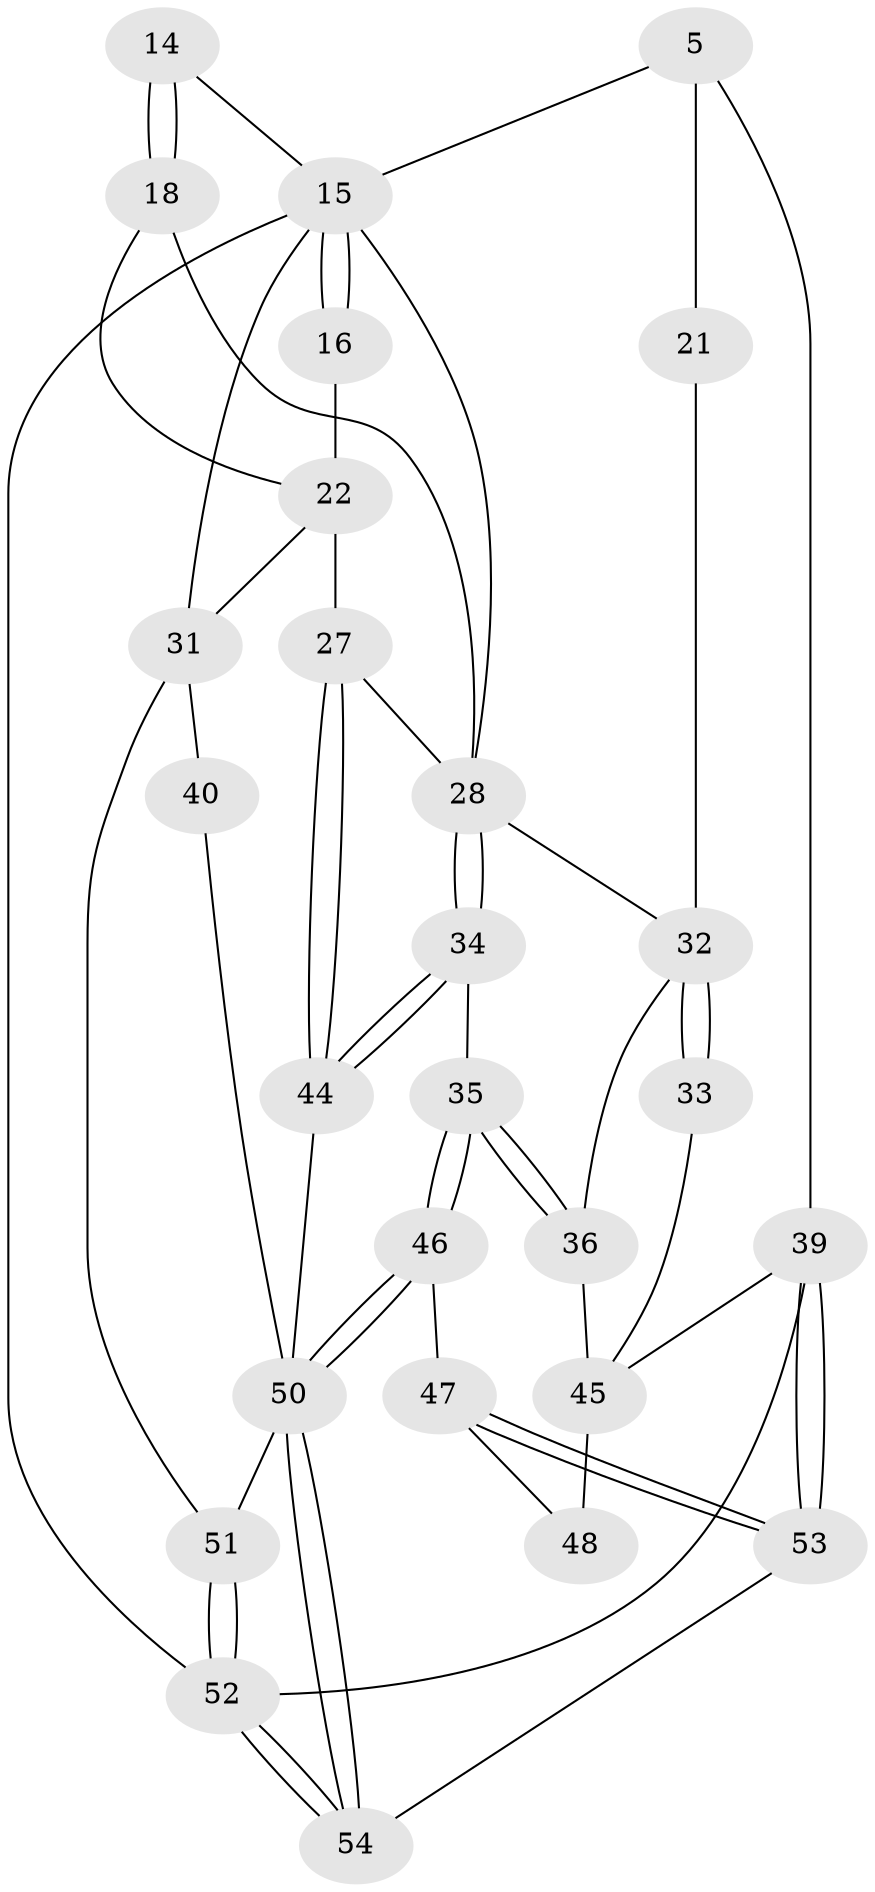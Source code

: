 // original degree distribution, {3: 0.037037037037037035, 4: 0.25925925925925924, 5: 0.48148148148148145, 6: 0.2222222222222222}
// Generated by graph-tools (version 1.1) at 2025/04/03/04/25 22:04:40]
// undirected, 27 vertices, 58 edges
graph export_dot {
graph [start="1"]
  node [color=gray90,style=filled];
  5 [pos="+0.19614069727250089+0",super="+4"];
  14 [pos="+0.4703771079092546+0.1663127981044322",super="+13"];
  15 [pos="+1+0",super="+12"];
  16 [pos="+0.8337547867237023+0.27160571087551466"];
  18 [pos="+0.5268894563055964+0.33883333749268146",super="+17"];
  21 [pos="+0+0.1159601315458937",super="+11"];
  22 [pos="+0.7307728043497084+0.5396786940685532",super="+19"];
  27 [pos="+0.5703027412961337+0.6113431552858126",super="+23"];
  28 [pos="+0.40392191637449343+0.5293247664032135",super="+8+20"];
  31 [pos="+1+0.5936295410226331",super="+25"];
  32 [pos="+0.12545610033818572+0.6510555187104645",super="+9+26"];
  33 [pos="+0+0.6514561757991277"];
  34 [pos="+0.28193987439033497+0.7597493867380193"];
  35 [pos="+0.27235672165902614+0.7608927118572419"];
  36 [pos="+0.14679622247678453+0.6824205457594039"];
  39 [pos="+0+1"];
  40 [pos="+0.8511009350971231+0.7477062288205749"];
  44 [pos="+0.5273776457551412+0.8174949359824487"];
  45 [pos="+0.11413145547878982+0.7721477774227876",super="+37+38"];
  46 [pos="+0.2455254353341269+0.8714231832198667"];
  47 [pos="+0.1966550744216001+0.9546893628095989"];
  48 [pos="+0.09051871821133083+0.849564000322465"];
  50 [pos="+0.5982347645553776+1",super="+43+42+41"];
  51 [pos="+0.9333745218679097+0.9459816039437063",super="+49"];
  52 [pos="+1+1",super="+29"];
  53 [pos="+0.16742611856791645+1"];
  54 [pos="+0.5944136886061198+1"];
  5 -- 21 [weight=2];
  5 -- 39;
  5 -- 15;
  14 -- 18 [weight=2];
  14 -- 18;
  14 -- 15 [weight=2];
  15 -- 16 [weight=2];
  15 -- 16;
  15 -- 31;
  15 -- 52;
  15 -- 28;
  16 -- 22;
  18 -- 22;
  18 -- 28;
  21 -- 32 [weight=2];
  22 -- 31;
  22 -- 27;
  27 -- 28 [weight=2];
  27 -- 44;
  27 -- 44;
  28 -- 34;
  28 -- 34;
  28 -- 32;
  31 -- 40 [weight=2];
  31 -- 51;
  32 -- 33 [weight=2];
  32 -- 33;
  32 -- 36;
  33 -- 45;
  34 -- 35;
  34 -- 44;
  34 -- 44;
  35 -- 36;
  35 -- 36;
  35 -- 46;
  35 -- 46;
  36 -- 45;
  39 -- 53;
  39 -- 53;
  39 -- 52;
  39 -- 45;
  40 -- 50;
  44 -- 50;
  45 -- 48 [weight=2];
  46 -- 47;
  46 -- 50;
  46 -- 50;
  47 -- 48;
  47 -- 53;
  47 -- 53;
  50 -- 54;
  50 -- 54;
  50 -- 51 [weight=2];
  51 -- 52 [weight=2];
  51 -- 52;
  52 -- 54;
  52 -- 54;
  53 -- 54;
}
